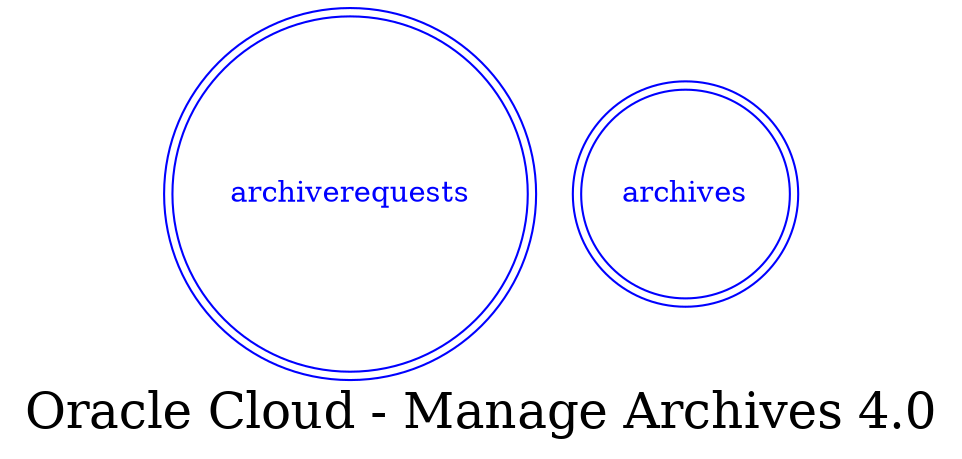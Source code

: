 digraph LexiconGraph {
graph[label="Oracle Cloud - Manage Archives 4.0", fontsize=24]
splines=true
"archiverequests" [color=blue, fontcolor=blue, shape=doublecircle]
"archives" [color=blue, fontcolor=blue, shape=doublecircle]
}
